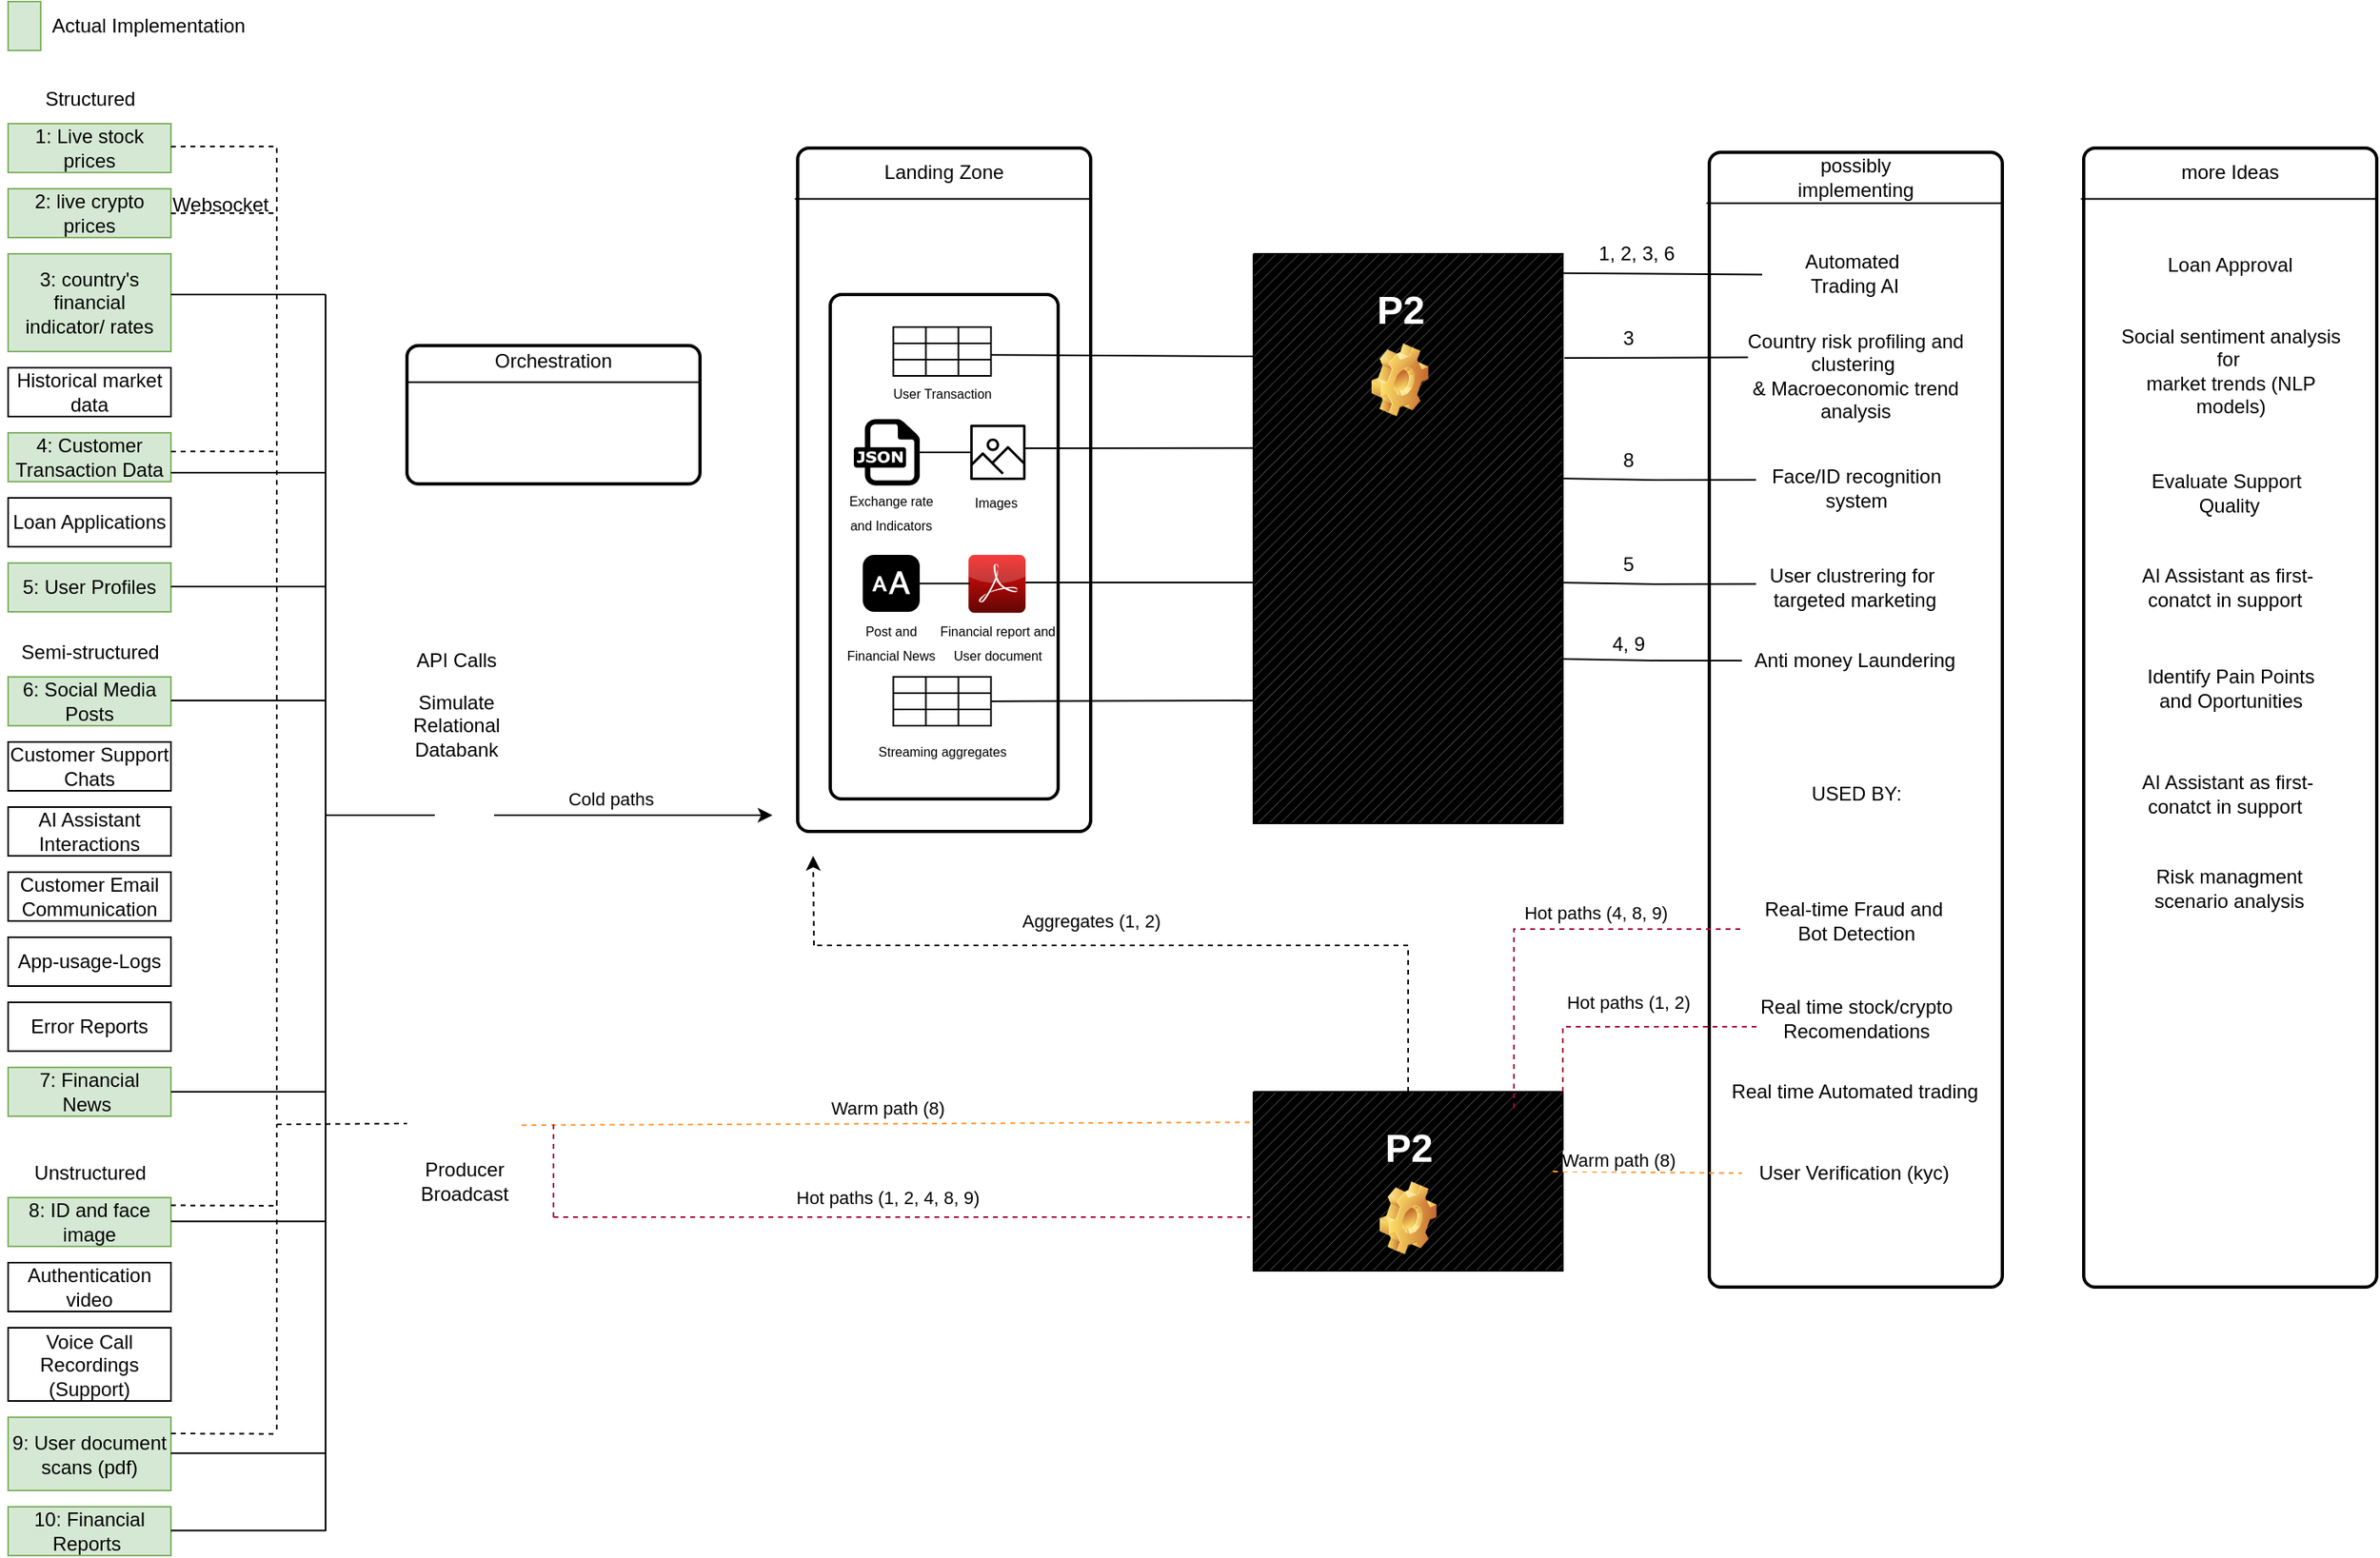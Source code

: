 <mxfile version="26.2.2">
  <diagram id="OXweIwcM642nCzn_Ex3O" name="Page-1">
    <mxGraphModel dx="1428" dy="2041" grid="1" gridSize="10" guides="1" tooltips="1" connect="1" arrows="1" fold="1" page="1" pageScale="1" pageWidth="1600" pageHeight="1200" math="0" shadow="0">
      <root>
        <mxCell id="0" />
        <mxCell id="1" parent="0" />
        <mxCell id="rmjqJcoGJ74MZayaY6CU-1" value="Semi-structured" style="text;html=1;align=center;verticalAlign=middle;resizable=0;points=[];autosize=1;strokeColor=none;fillColor=none;" parent="1" vertex="1">
          <mxGeometry x="30" y="355" width="110" height="30" as="geometry" />
        </mxCell>
        <mxCell id="rmjqJcoGJ74MZayaY6CU-3" value="Structured" style="text;html=1;align=center;verticalAlign=middle;resizable=0;points=[];autosize=1;strokeColor=none;fillColor=none;" parent="1" vertex="1">
          <mxGeometry x="45" y="15" width="80" height="30" as="geometry" />
        </mxCell>
        <mxCell id="rmjqJcoGJ74MZayaY6CU-4" value="Unstructured" style="text;html=1;align=center;verticalAlign=middle;resizable=0;points=[];autosize=1;strokeColor=none;fillColor=none;" parent="1" vertex="1">
          <mxGeometry x="40" y="675" width="90" height="30" as="geometry" />
        </mxCell>
        <mxCell id="rmjqJcoGJ74MZayaY6CU-5" value="" style="shape=image;verticalLabelPosition=bottom;labelBackgroundColor=default;verticalAlign=top;aspect=fixed;imageAspect=0;image=https://digitalis.io/wp-content/uploads/2020/12/Kafka600x340.jpg;" parent="1" vertex="1">
          <mxGeometry x="280" y="640" width="70.58" height="40" as="geometry" />
        </mxCell>
        <mxCell id="rmjqJcoGJ74MZayaY6CU-8" value="" style="shape=image;verticalLabelPosition=bottom;labelBackgroundColor=default;verticalAlign=top;aspect=fixed;imageAspect=0;image=https://upload.wikimedia.org/wikipedia/commons/thumb/c/c3/Python-logo-notext.svg/800px-Python-logo-notext.svg.png;" parent="1" vertex="1">
          <mxGeometry x="297.07" y="450" width="36.45" height="40" as="geometry" />
        </mxCell>
        <mxCell id="rmjqJcoGJ74MZayaY6CU-9" value="" style="endArrow=none;dashed=1;html=1;rounded=0;" parent="1" edge="1">
          <mxGeometry width="50" height="50" relative="1" as="geometry">
            <mxPoint x="200" y="660" as="sourcePoint" />
            <mxPoint x="280" y="659.5" as="targetPoint" />
          </mxGeometry>
        </mxCell>
        <mxCell id="rmjqJcoGJ74MZayaY6CU-10" value="" style="endArrow=none;html=1;rounded=0;entryX=0;entryY=0.5;entryDx=0;entryDy=0;" parent="1" target="rmjqJcoGJ74MZayaY6CU-8" edge="1">
          <mxGeometry width="50" height="50" relative="1" as="geometry">
            <mxPoint x="230" y="470" as="sourcePoint" />
            <mxPoint x="280" y="340" as="targetPoint" />
          </mxGeometry>
        </mxCell>
        <mxCell id="rmjqJcoGJ74MZayaY6CU-11" value="1: Live stock prices" style="rounded=0;whiteSpace=wrap;html=1;fillColor=#d5e8d4;strokeColor=#82b366;" parent="1" vertex="1">
          <mxGeometry x="35" y="45" width="100" height="30" as="geometry" />
        </mxCell>
        <mxCell id="rmjqJcoGJ74MZayaY6CU-12" value="3: country&#39;s financial indicator/&lt;span style=&quot;background-color: transparent; color: light-dark(rgb(0, 0, 0), rgb(255, 255, 255));&quot;&gt;&amp;nbsp;rates&lt;/span&gt;" style="rounded=0;whiteSpace=wrap;html=1;fillColor=#d5e8d4;strokeColor=#82b366;" parent="1" vertex="1">
          <mxGeometry x="35" y="125" width="100" height="60" as="geometry" />
        </mxCell>
        <mxCell id="rmjqJcoGJ74MZayaY6CU-13" value="Historical market data" style="rounded=0;whiteSpace=wrap;html=1;" parent="1" vertex="1">
          <mxGeometry x="35" y="195" width="100" height="30" as="geometry" />
        </mxCell>
        <mxCell id="rmjqJcoGJ74MZayaY6CU-14" value="4: Customer Transaction Data" style="rounded=0;whiteSpace=wrap;html=1;fillColor=#d5e8d4;strokeColor=#82b366;" parent="1" vertex="1">
          <mxGeometry x="35" y="235" width="100" height="30" as="geometry" />
        </mxCell>
        <mxCell id="rmjqJcoGJ74MZayaY6CU-15" value="Loan Applications" style="rounded=0;whiteSpace=wrap;html=1;" parent="1" vertex="1">
          <mxGeometry x="35" y="275" width="100" height="30" as="geometry" />
        </mxCell>
        <mxCell id="rmjqJcoGJ74MZayaY6CU-16" value="User profiles" style="rounded=0;whiteSpace=wrap;html=1;" parent="1" vertex="1">
          <mxGeometry x="35" y="315" width="100" height="30" as="geometry" />
        </mxCell>
        <mxCell id="rmjqJcoGJ74MZayaY6CU-17" value="2: live crypto prices" style="rounded=0;whiteSpace=wrap;html=1;fillColor=#d5e8d4;strokeColor=#82b366;" parent="1" vertex="1">
          <mxGeometry x="35" y="85" width="100" height="30" as="geometry" />
        </mxCell>
        <mxCell id="rmjqJcoGJ74MZayaY6CU-22" value="" style="rounded=1;whiteSpace=wrap;html=1;absoluteArcSize=1;arcSize=14;strokeWidth=2;" parent="1" vertex="1">
          <mxGeometry x="520" y="60" width="180" height="420" as="geometry" />
        </mxCell>
        <mxCell id="rmjqJcoGJ74MZayaY6CU-24" value="Landing Zone" style="text;html=1;align=center;verticalAlign=middle;whiteSpace=wrap;rounded=0;" parent="1" vertex="1">
          <mxGeometry x="560" y="60" width="100" height="30" as="geometry" />
        </mxCell>
        <mxCell id="rmjqJcoGJ74MZayaY6CU-25" value="" style="rounded=1;whiteSpace=wrap;html=1;absoluteArcSize=1;arcSize=14;strokeWidth=2;" parent="1" vertex="1">
          <mxGeometry x="540" y="150" width="140" height="310" as="geometry" />
        </mxCell>
        <mxCell id="rmjqJcoGJ74MZayaY6CU-26" value="" style="shape=partialRectangle;whiteSpace=wrap;html=1;right=0;top=0;bottom=0;fillColor=none;routingCenterX=-0.5;rotation=90;" parent="1" vertex="1">
          <mxGeometry x="601.25" y="8.75" width="15" height="180" as="geometry" />
        </mxCell>
        <mxCell id="rmjqJcoGJ74MZayaY6CU-27" value="" style="shape=image;verticalLabelPosition=bottom;labelBackgroundColor=default;verticalAlign=top;aspect=fixed;imageAspect=0;image=https://www.databricks.com/wp-content/uploads/2019/09/delta-lake-logo.png;" parent="1" vertex="1">
          <mxGeometry x="585.49" y="100" width="49.01" height="40" as="geometry" />
        </mxCell>
        <mxCell id="rmjqJcoGJ74MZayaY6CU-28" value="Social Media posts" style="rounded=0;whiteSpace=wrap;html=1;" parent="1" vertex="1">
          <mxGeometry x="35" y="385" width="100" height="30" as="geometry" />
        </mxCell>
        <mxCell id="rmjqJcoGJ74MZayaY6CU-29" value="Customer Support Chats" style="rounded=0;whiteSpace=wrap;html=1;" parent="1" vertex="1">
          <mxGeometry x="35" y="425" width="100" height="30" as="geometry" />
        </mxCell>
        <mxCell id="rmjqJcoGJ74MZayaY6CU-30" value="AI Assistant Interactions" style="rounded=0;whiteSpace=wrap;html=1;" parent="1" vertex="1">
          <mxGeometry x="35" y="465" width="100" height="30" as="geometry" />
        </mxCell>
        <mxCell id="rmjqJcoGJ74MZayaY6CU-31" value="Customer Email Communication" style="rounded=0;whiteSpace=wrap;html=1;" parent="1" vertex="1">
          <mxGeometry x="35" y="505" width="100" height="30" as="geometry" />
        </mxCell>
        <mxCell id="rmjqJcoGJ74MZayaY6CU-32" value="App-usage-Logs" style="rounded=0;whiteSpace=wrap;html=1;" parent="1" vertex="1">
          <mxGeometry x="35" y="545" width="100" height="30" as="geometry" />
        </mxCell>
        <mxCell id="rmjqJcoGJ74MZayaY6CU-33" value="Error Reports" style="rounded=0;whiteSpace=wrap;html=1;" parent="1" vertex="1">
          <mxGeometry x="35" y="585" width="100" height="30" as="geometry" />
        </mxCell>
        <mxCell id="rmjqJcoGJ74MZayaY6CU-34" value="7: Financial News&amp;nbsp;" style="rounded=0;whiteSpace=wrap;html=1;fillColor=#d5e8d4;strokeColor=#82b366;" parent="1" vertex="1">
          <mxGeometry x="35" y="625" width="100" height="30" as="geometry" />
        </mxCell>
        <mxCell id="rmjqJcoGJ74MZayaY6CU-35" value="8: ID and face image" style="rounded=0;whiteSpace=wrap;html=1;fillColor=#d5e8d4;strokeColor=#82b366;" parent="1" vertex="1">
          <mxGeometry x="35" y="705" width="100" height="30" as="geometry" />
        </mxCell>
        <mxCell id="rmjqJcoGJ74MZayaY6CU-36" value="Authentication video" style="rounded=0;whiteSpace=wrap;html=1;imageWidth=24;" parent="1" vertex="1">
          <mxGeometry x="35" y="745" width="100" height="30" as="geometry" />
        </mxCell>
        <mxCell id="rmjqJcoGJ74MZayaY6CU-37" value="Voice Call Recordings (Support)" style="rounded=0;whiteSpace=wrap;html=1;" parent="1" vertex="1">
          <mxGeometry x="35" y="785" width="100" height="45" as="geometry" />
        </mxCell>
        <mxCell id="rmjqJcoGJ74MZayaY6CU-38" value="" style="rounded=1;whiteSpace=wrap;html=1;absoluteArcSize=1;arcSize=14;strokeWidth=2;" parent="1" vertex="1">
          <mxGeometry x="280" y="181.38" width="180" height="85" as="geometry" />
        </mxCell>
        <mxCell id="rmjqJcoGJ74MZayaY6CU-39" value="" style="shape=partialRectangle;whiteSpace=wrap;html=1;right=0;top=0;bottom=0;fillColor=none;routingCenterX=-0.5;rotation=90;" parent="1" vertex="1">
          <mxGeometry x="362.5" y="121.38" width="15" height="180" as="geometry" />
        </mxCell>
        <mxCell id="rmjqJcoGJ74MZayaY6CU-40" value="Orchestration" style="text;html=1;align=center;verticalAlign=middle;whiteSpace=wrap;rounded=0;" parent="1" vertex="1">
          <mxGeometry x="320" y="176.38" width="100" height="30" as="geometry" />
        </mxCell>
        <mxCell id="rmjqJcoGJ74MZayaY6CU-41" value="" style="shape=image;verticalLabelPosition=bottom;labelBackgroundColor=default;verticalAlign=top;aspect=fixed;imageAspect=0;image=https://upload.wikimedia.org/wikipedia/commons/d/de/AirflowLogo.png;" parent="1" vertex="1">
          <mxGeometry x="331.2" y="216.38" width="77.59" height="30" as="geometry" />
        </mxCell>
        <mxCell id="rmjqJcoGJ74MZayaY6CU-42" value="" style="verticalLabelPosition=bottom;verticalAlign=top;html=1;shape=mxgraph.basic.patternFillRect;fillStyle=diag;step=5;fillStrokeWidth=0.2;fillStrokeColor=#dddddd;strokeColor=none;fillColor=#000000;fontStyle=1;fontSize=28;" parent="1" vertex="1">
          <mxGeometry x="800" y="640" width="190" height="110" as="geometry" />
        </mxCell>
        <mxCell id="rmjqJcoGJ74MZayaY6CU-43" value="P2" style="text;strokeColor=none;fillColor=none;html=1;fontSize=24;fontStyle=1;verticalAlign=middle;align=center;fontColor=#FFFFFF;" parent="1" vertex="1">
          <mxGeometry x="852.5" y="655" width="85" height="40" as="geometry" />
        </mxCell>
        <mxCell id="rmjqJcoGJ74MZayaY6CU-47" value="9: User document scans (pdf)" style="rounded=0;whiteSpace=wrap;html=1;imageWidth=24;fillColor=#d5e8d4;strokeColor=#82b366;" parent="1" vertex="1">
          <mxGeometry x="35" y="840" width="100" height="45" as="geometry" />
        </mxCell>
        <mxCell id="rmjqJcoGJ74MZayaY6CU-63" value="API Calls" style="text;html=1;align=center;verticalAlign=middle;resizable=0;points=[];autosize=1;strokeColor=none;fillColor=none;" parent="1" vertex="1">
          <mxGeometry x="275" y="360" width="70" height="30" as="geometry" />
        </mxCell>
        <mxCell id="rmjqJcoGJ74MZayaY6CU-65" value="&lt;div&gt;Simulate&lt;/div&gt;Relational&lt;div&gt;Databank&lt;/div&gt;" style="text;html=1;align=center;verticalAlign=middle;resizable=0;points=[];autosize=1;strokeColor=none;fillColor=none;" parent="1" vertex="1">
          <mxGeometry x="270" y="385" width="80" height="60" as="geometry" />
        </mxCell>
        <mxCell id="rmjqJcoGJ74MZayaY6CU-67" value="" style="shape=image;html=1;verticalLabelPosition=bottom;verticalAlign=top;imageAspect=0;image=img/clipart/Gear_128x128.png" parent="1" vertex="1">
          <mxGeometry x="877.5" y="695" width="35" height="45" as="geometry" />
        </mxCell>
        <mxCell id="rmjqJcoGJ74MZayaY6CU-69" value="" style="verticalLabelPosition=bottom;verticalAlign=top;html=1;shape=mxgraph.basic.patternFillRect;fillStyle=diag;step=5;fillStrokeWidth=0.2;fillStrokeColor=#dddddd;strokeColor=none;fillColor=#000000;fontStyle=1;fontSize=28;" parent="1" vertex="1">
          <mxGeometry x="800" y="125" width="190" height="350" as="geometry" />
        </mxCell>
        <mxCell id="rmjqJcoGJ74MZayaY6CU-70" value="P2" style="text;strokeColor=none;fillColor=none;html=1;fontSize=24;fontStyle=1;verticalAlign=middle;align=center;fontColor=#FFFFFF;" parent="1" vertex="1">
          <mxGeometry x="847.5" y="140" width="85" height="40" as="geometry" />
        </mxCell>
        <mxCell id="rmjqJcoGJ74MZayaY6CU-71" value="" style="shape=image;html=1;verticalLabelPosition=bottom;verticalAlign=top;imageAspect=0;image=img/clipart/Gear_128x128.png" parent="1" vertex="1">
          <mxGeometry x="872.5" y="180" width="35" height="45" as="geometry" />
        </mxCell>
        <mxCell id="rmjqJcoGJ74MZayaY6CU-72" value="10: Financial Reports&amp;nbsp;" style="rounded=0;whiteSpace=wrap;html=1;imageWidth=24;fillColor=#d5e8d4;strokeColor=#82b366;" parent="1" vertex="1">
          <mxGeometry x="35" y="895" width="100" height="30" as="geometry" />
        </mxCell>
        <mxCell id="IpHL5kCFcn3_bgYXH1wa-1" value="" style="endArrow=none;dashed=1;html=1;rounded=0;" parent="1" edge="1">
          <mxGeometry width="50" height="50" relative="1" as="geometry">
            <mxPoint x="200" y="60" as="sourcePoint" />
            <mxPoint x="200" y="660" as="targetPoint" />
          </mxGeometry>
        </mxCell>
        <mxCell id="IpHL5kCFcn3_bgYXH1wa-4" value="" style="endArrow=none;dashed=1;html=1;rounded=0;" parent="1" edge="1">
          <mxGeometry width="50" height="50" relative="1" as="geometry">
            <mxPoint x="135" y="59.07" as="sourcePoint" />
            <mxPoint x="200" y="59" as="targetPoint" />
          </mxGeometry>
        </mxCell>
        <mxCell id="IpHL5kCFcn3_bgYXH1wa-8" value="" style="endArrow=none;dashed=1;html=1;rounded=0;entryX=0.002;entryY=0.17;entryDx=0;entryDy=0;entryPerimeter=0;fillColor=#d80073;strokeColor=#FF9933;" parent="1" target="rmjqJcoGJ74MZayaY6CU-42" edge="1">
          <mxGeometry width="50" height="50" relative="1" as="geometry">
            <mxPoint x="350.58" y="660.5" as="sourcePoint" />
            <mxPoint x="430.58" y="660" as="targetPoint" />
          </mxGeometry>
        </mxCell>
        <mxCell id="ihgkQnxNwPSSJBQIqGD--87" value="Warm path (8)" style="edgeLabel;html=1;align=center;verticalAlign=middle;resizable=0;points=[];" parent="IpHL5kCFcn3_bgYXH1wa-8" vertex="1" connectable="0">
          <mxGeometry x="-0.032" y="3" relative="1" as="geometry">
            <mxPoint x="7" y="-7" as="offset" />
          </mxGeometry>
        </mxCell>
        <mxCell id="IpHL5kCFcn3_bgYXH1wa-9" value="" style="endArrow=none;dashed=1;html=1;rounded=0;fillColor=#d80073;strokeColor=#A50040;entryX=-0.011;entryY=0.7;entryDx=0;entryDy=0;entryPerimeter=0;" parent="1" edge="1" target="rmjqJcoGJ74MZayaY6CU-42">
          <mxGeometry width="50" height="50" relative="1" as="geometry">
            <mxPoint x="370" y="717" as="sourcePoint" />
            <mxPoint x="520" y="717" as="targetPoint" />
          </mxGeometry>
        </mxCell>
        <mxCell id="ihgkQnxNwPSSJBQIqGD--88" value="Hot paths (1, 2, 4, 8, 9)" style="edgeLabel;html=1;align=center;verticalAlign=middle;resizable=0;points=[];" parent="IpHL5kCFcn3_bgYXH1wa-9" vertex="1" connectable="0">
          <mxGeometry x="-0.599" y="5" relative="1" as="geometry">
            <mxPoint x="119" y="-7" as="offset" />
          </mxGeometry>
        </mxCell>
        <mxCell id="IpHL5kCFcn3_bgYXH1wa-10" value="" style="endArrow=none;dashed=1;html=1;rounded=0;fillColor=#d80073;strokeColor=#A50040;" parent="1" edge="1">
          <mxGeometry width="50" height="50" relative="1" as="geometry">
            <mxPoint x="370" y="660.03" as="sourcePoint" />
            <mxPoint x="370" y="719.96" as="targetPoint" />
          </mxGeometry>
        </mxCell>
        <mxCell id="IpHL5kCFcn3_bgYXH1wa-11" value="" style="endArrow=none;dashed=1;html=1;rounded=0;exitX=0.5;exitY=0;exitDx=0;exitDy=0;exitPerimeter=0;" parent="1" edge="1" source="rmjqJcoGJ74MZayaY6CU-42">
          <mxGeometry width="50" height="50" relative="1" as="geometry">
            <mxPoint x="370.0" y="660.75" as="sourcePoint" />
            <mxPoint x="530" y="550" as="targetPoint" />
            <Array as="points">
              <mxPoint x="895" y="550" />
              <mxPoint x="530" y="550" />
            </Array>
          </mxGeometry>
        </mxCell>
        <mxCell id="IpHL5kCFcn3_bgYXH1wa-15" value="" style="endArrow=classic;html=1;rounded=0;exitX=1;exitY=0.5;exitDx=0;exitDy=0;entryX=0;entryY=0.5;entryDx=0;entryDy=0;" parent="1" source="rmjqJcoGJ74MZayaY6CU-8" target="xRqy5EW2AZj9_taGgykV-7" edge="1">
          <mxGeometry width="50" height="50" relative="1" as="geometry">
            <mxPoint x="460" y="440" as="sourcePoint" />
            <mxPoint x="510" y="390" as="targetPoint" />
          </mxGeometry>
        </mxCell>
        <mxCell id="ihgkQnxNwPSSJBQIqGD--90" value="Cold paths" style="edgeLabel;html=1;align=center;verticalAlign=middle;resizable=0;points=[];" parent="IpHL5kCFcn3_bgYXH1wa-15" vertex="1" connectable="0">
          <mxGeometry x="-0.169" y="3" relative="1" as="geometry">
            <mxPoint y="-7" as="offset" />
          </mxGeometry>
        </mxCell>
        <mxCell id="IpHL5kCFcn3_bgYXH1wa-16" value="" style="endArrow=none;html=1;rounded=0;" parent="1" edge="1">
          <mxGeometry width="50" height="50" relative="1" as="geometry">
            <mxPoint x="230" y="910" as="sourcePoint" />
            <mxPoint x="230" y="150" as="targetPoint" />
          </mxGeometry>
        </mxCell>
        <mxCell id="IpHL5kCFcn3_bgYXH1wa-17" value="" style="endArrow=none;html=1;rounded=0;" parent="1" edge="1">
          <mxGeometry width="50" height="50" relative="1" as="geometry">
            <mxPoint x="135" y="150" as="sourcePoint" />
            <mxPoint x="230" y="150" as="targetPoint" />
          </mxGeometry>
        </mxCell>
        <mxCell id="IpHL5kCFcn3_bgYXH1wa-25" value="" style="endArrow=none;html=1;rounded=0;" parent="1" edge="1">
          <mxGeometry width="50" height="50" relative="1" as="geometry">
            <mxPoint x="135" y="719.57" as="sourcePoint" />
            <mxPoint x="230" y="719.57" as="targetPoint" />
          </mxGeometry>
        </mxCell>
        <mxCell id="IpHL5kCFcn3_bgYXH1wa-29" value="" style="endArrow=none;html=1;rounded=0;" parent="1" edge="1">
          <mxGeometry width="50" height="50" relative="1" as="geometry">
            <mxPoint x="135" y="862.07" as="sourcePoint" />
            <mxPoint x="230" y="862.07" as="targetPoint" />
          </mxGeometry>
        </mxCell>
        <mxCell id="IpHL5kCFcn3_bgYXH1wa-30" value="" style="endArrow=none;html=1;rounded=0;" parent="1" edge="1">
          <mxGeometry width="50" height="50" relative="1" as="geometry">
            <mxPoint x="135" y="909.57" as="sourcePoint" />
            <mxPoint x="230" y="909.57" as="targetPoint" />
          </mxGeometry>
        </mxCell>
        <mxCell id="IpHL5kCFcn3_bgYXH1wa-33" value="" style="endArrow=classic;html=1;rounded=0;dashed=1;entryX=0.5;entryY=1;entryDx=0;entryDy=0;" parent="1" edge="1" target="xRqy5EW2AZj9_taGgykV-7">
          <mxGeometry width="50" height="50" relative="1" as="geometry">
            <mxPoint x="530" y="550" as="sourcePoint" />
            <mxPoint x="520" y="421" as="targetPoint" />
          </mxGeometry>
        </mxCell>
        <mxCell id="ihgkQnxNwPSSJBQIqGD--89" value="Aggregates (1, 2)" style="edgeLabel;html=1;align=center;verticalAlign=middle;resizable=0;points=[];" parent="IpHL5kCFcn3_bgYXH1wa-33" vertex="1" connectable="0">
          <mxGeometry x="-0.518" relative="1" as="geometry">
            <mxPoint x="170" y="-2" as="offset" />
          </mxGeometry>
        </mxCell>
        <mxCell id="ihgkQnxNwPSSJBQIqGD--2" value="" style="rounded=0;whiteSpace=wrap;html=1;fillColor=#d5e8d4;strokeColor=#82b366;" parent="1" vertex="1">
          <mxGeometry x="35" y="-30" width="20" height="30" as="geometry" />
        </mxCell>
        <mxCell id="ihgkQnxNwPSSJBQIqGD--4" value="Actual Implementation" style="text;html=1;align=left;verticalAlign=middle;whiteSpace=wrap;rounded=0;" parent="1" vertex="1">
          <mxGeometry x="60" y="-30" width="140" height="30" as="geometry" />
        </mxCell>
        <mxCell id="ihgkQnxNwPSSJBQIqGD--5" value="" style="endArrow=none;dashed=1;html=1;rounded=0;" parent="1" edge="1">
          <mxGeometry width="50" height="50" relative="1" as="geometry">
            <mxPoint x="135" y="709.77" as="sourcePoint" />
            <mxPoint x="200" y="710" as="targetPoint" />
          </mxGeometry>
        </mxCell>
        <mxCell id="ihgkQnxNwPSSJBQIqGD--6" value="" style="endArrow=none;dashed=1;html=1;rounded=0;" parent="1" edge="1">
          <mxGeometry width="50" height="50" relative="1" as="geometry">
            <mxPoint x="200" y="710" as="sourcePoint" />
            <mxPoint x="200" y="660" as="targetPoint" />
          </mxGeometry>
        </mxCell>
        <mxCell id="ihgkQnxNwPSSJBQIqGD--7" value="" style="endArrow=none;dashed=1;html=1;rounded=0;" parent="1" edge="1">
          <mxGeometry width="50" height="50" relative="1" as="geometry">
            <mxPoint x="135" y="850.0" as="sourcePoint" />
            <mxPoint x="200" y="850.23" as="targetPoint" />
          </mxGeometry>
        </mxCell>
        <mxCell id="ihgkQnxNwPSSJBQIqGD--8" value="" style="endArrow=none;dashed=1;html=1;rounded=0;" parent="1" edge="1">
          <mxGeometry width="50" height="50" relative="1" as="geometry">
            <mxPoint x="200" y="847.5" as="sourcePoint" />
            <mxPoint x="200" y="700" as="targetPoint" />
          </mxGeometry>
        </mxCell>
        <mxCell id="ihgkQnxNwPSSJBQIqGD--11" value="" style="endArrow=none;html=1;rounded=0;" parent="1" edge="1">
          <mxGeometry width="50" height="50" relative="1" as="geometry">
            <mxPoint x="135" y="640" as="sourcePoint" />
            <mxPoint x="230" y="640" as="targetPoint" />
          </mxGeometry>
        </mxCell>
        <mxCell id="ihgkQnxNwPSSJBQIqGD--12" value="&lt;div&gt;Producer&lt;/div&gt;&lt;div&gt;Broadcast&lt;/div&gt;" style="text;html=1;align=center;verticalAlign=middle;resizable=0;points=[];autosize=1;strokeColor=none;fillColor=none;" parent="1" vertex="1">
          <mxGeometry x="275" y="675" width="80" height="40" as="geometry" />
        </mxCell>
        <mxCell id="ihgkQnxNwPSSJBQIqGD--13" value="" style="shape=table;startSize=0;container=1;collapsible=0;childLayout=tableLayout;fontSize=16;" parent="1" vertex="1">
          <mxGeometry x="578.75" y="170" width="60" height="30" as="geometry" />
        </mxCell>
        <mxCell id="ihgkQnxNwPSSJBQIqGD--14" value="" style="shape=tableRow;horizontal=0;startSize=0;swimlaneHead=0;swimlaneBody=0;strokeColor=inherit;top=0;left=0;bottom=0;right=0;collapsible=0;dropTarget=0;fillColor=none;points=[[0,0.5],[1,0.5]];portConstraint=eastwest;fontSize=16;" parent="ihgkQnxNwPSSJBQIqGD--13" vertex="1">
          <mxGeometry width="60" height="10" as="geometry" />
        </mxCell>
        <mxCell id="ihgkQnxNwPSSJBQIqGD--15" value="" style="shape=partialRectangle;html=1;whiteSpace=wrap;connectable=0;strokeColor=inherit;overflow=hidden;fillColor=none;top=0;left=0;bottom=0;right=0;pointerEvents=1;fontSize=16;" parent="ihgkQnxNwPSSJBQIqGD--14" vertex="1">
          <mxGeometry width="20" height="10" as="geometry">
            <mxRectangle width="20" height="10" as="alternateBounds" />
          </mxGeometry>
        </mxCell>
        <mxCell id="ihgkQnxNwPSSJBQIqGD--16" value="" style="shape=partialRectangle;html=1;whiteSpace=wrap;connectable=0;strokeColor=inherit;overflow=hidden;fillColor=none;top=0;left=0;bottom=0;right=0;pointerEvents=1;fontSize=16;" parent="ihgkQnxNwPSSJBQIqGD--14" vertex="1">
          <mxGeometry x="20" width="20" height="10" as="geometry">
            <mxRectangle width="20" height="10" as="alternateBounds" />
          </mxGeometry>
        </mxCell>
        <mxCell id="ihgkQnxNwPSSJBQIqGD--17" value="" style="shape=partialRectangle;html=1;whiteSpace=wrap;connectable=0;strokeColor=inherit;overflow=hidden;fillColor=none;top=0;left=0;bottom=0;right=0;pointerEvents=1;fontSize=16;" parent="ihgkQnxNwPSSJBQIqGD--14" vertex="1">
          <mxGeometry x="40" width="20" height="10" as="geometry">
            <mxRectangle width="20" height="10" as="alternateBounds" />
          </mxGeometry>
        </mxCell>
        <mxCell id="ihgkQnxNwPSSJBQIqGD--18" value="" style="shape=tableRow;horizontal=0;startSize=0;swimlaneHead=0;swimlaneBody=0;strokeColor=inherit;top=0;left=0;bottom=0;right=0;collapsible=0;dropTarget=0;fillColor=none;points=[[0,0.5],[1,0.5]];portConstraint=eastwest;fontSize=16;" parent="ihgkQnxNwPSSJBQIqGD--13" vertex="1">
          <mxGeometry y="10" width="60" height="10" as="geometry" />
        </mxCell>
        <mxCell id="ihgkQnxNwPSSJBQIqGD--19" value="" style="shape=partialRectangle;html=1;whiteSpace=wrap;connectable=0;strokeColor=inherit;overflow=hidden;fillColor=none;top=0;left=0;bottom=0;right=0;pointerEvents=1;fontSize=16;" parent="ihgkQnxNwPSSJBQIqGD--18" vertex="1">
          <mxGeometry width="20" height="10" as="geometry">
            <mxRectangle width="20" height="10" as="alternateBounds" />
          </mxGeometry>
        </mxCell>
        <mxCell id="ihgkQnxNwPSSJBQIqGD--20" value="" style="shape=partialRectangle;html=1;whiteSpace=wrap;connectable=0;strokeColor=inherit;overflow=hidden;fillColor=none;top=0;left=0;bottom=0;right=0;pointerEvents=1;fontSize=16;" parent="ihgkQnxNwPSSJBQIqGD--18" vertex="1">
          <mxGeometry x="20" width="20" height="10" as="geometry">
            <mxRectangle width="20" height="10" as="alternateBounds" />
          </mxGeometry>
        </mxCell>
        <mxCell id="ihgkQnxNwPSSJBQIqGD--21" value="" style="shape=partialRectangle;html=1;whiteSpace=wrap;connectable=0;strokeColor=inherit;overflow=hidden;fillColor=none;top=0;left=0;bottom=0;right=0;pointerEvents=1;fontSize=16;" parent="ihgkQnxNwPSSJBQIqGD--18" vertex="1">
          <mxGeometry x="40" width="20" height="10" as="geometry">
            <mxRectangle width="20" height="10" as="alternateBounds" />
          </mxGeometry>
        </mxCell>
        <mxCell id="ihgkQnxNwPSSJBQIqGD--22" value="" style="shape=tableRow;horizontal=0;startSize=0;swimlaneHead=0;swimlaneBody=0;strokeColor=inherit;top=0;left=0;bottom=0;right=0;collapsible=0;dropTarget=0;fillColor=none;points=[[0,0.5],[1,0.5]];portConstraint=eastwest;fontSize=16;" parent="ihgkQnxNwPSSJBQIqGD--13" vertex="1">
          <mxGeometry y="20" width="60" height="10" as="geometry" />
        </mxCell>
        <mxCell id="ihgkQnxNwPSSJBQIqGD--23" value="" style="shape=partialRectangle;html=1;whiteSpace=wrap;connectable=0;strokeColor=inherit;overflow=hidden;fillColor=none;top=0;left=0;bottom=0;right=0;pointerEvents=1;fontSize=16;" parent="ihgkQnxNwPSSJBQIqGD--22" vertex="1">
          <mxGeometry width="20" height="10" as="geometry">
            <mxRectangle width="20" height="10" as="alternateBounds" />
          </mxGeometry>
        </mxCell>
        <mxCell id="ihgkQnxNwPSSJBQIqGD--24" value="" style="shape=partialRectangle;html=1;whiteSpace=wrap;connectable=0;strokeColor=inherit;overflow=hidden;fillColor=none;top=0;left=0;bottom=0;right=0;pointerEvents=1;fontSize=16;" parent="ihgkQnxNwPSSJBQIqGD--22" vertex="1">
          <mxGeometry x="20" width="20" height="10" as="geometry">
            <mxRectangle width="20" height="10" as="alternateBounds" />
          </mxGeometry>
        </mxCell>
        <mxCell id="ihgkQnxNwPSSJBQIqGD--25" value="" style="shape=partialRectangle;html=1;whiteSpace=wrap;connectable=0;strokeColor=inherit;overflow=hidden;fillColor=none;top=0;left=0;bottom=0;right=0;pointerEvents=1;fontSize=16;" parent="ihgkQnxNwPSSJBQIqGD--22" vertex="1">
          <mxGeometry x="40" width="20" height="10" as="geometry">
            <mxRectangle width="20" height="10" as="alternateBounds" />
          </mxGeometry>
        </mxCell>
        <mxCell id="ihgkQnxNwPSSJBQIqGD--26" value="&lt;font style=&quot;font-size: 8px;&quot;&gt;User Transaction&lt;/font&gt;" style="text;html=1;align=center;verticalAlign=middle;whiteSpace=wrap;rounded=0;" parent="1" vertex="1">
          <mxGeometry x="549.63" y="195" width="118.25" height="30" as="geometry" />
        </mxCell>
        <mxCell id="ihgkQnxNwPSSJBQIqGD--28" value="" style="dashed=0;outlineConnect=0;html=1;align=center;labelPosition=center;verticalLabelPosition=bottom;verticalAlign=top;shape=mxgraph.weblogos.json" parent="1" vertex="1">
          <mxGeometry x="554.5" y="226.6" width="40.5" height="40.8" as="geometry" />
        </mxCell>
        <mxCell id="ihgkQnxNwPSSJBQIqGD--32" value="" style="html=1;strokeWidth=1;shadow=0;dashed=0;shape=mxgraph.ios7.misc.text_size;fillColor=light-dark(#000000, #37a0ff);strokeColor=none;buttonText=;strokeColor2=#222222;fontColor=#222222;fontSize=8;verticalLabelPosition=bottom;verticalAlign=top;align=center;sketch=0;" parent="1" vertex="1">
          <mxGeometry x="560" y="310" width="35" height="35" as="geometry" />
        </mxCell>
        <mxCell id="ihgkQnxNwPSSJBQIqGD--29" value="" style="sketch=0;outlineConnect=0;fontColor=#232F3E;gradientColor=none;fillColor=#000000;strokeColor=none;dashed=0;verticalLabelPosition=bottom;verticalAlign=top;align=center;html=1;fontSize=12;fontStyle=0;aspect=fixed;pointerEvents=1;shape=mxgraph.aws4.container_registry_image;" parent="1" vertex="1">
          <mxGeometry x="626" y="230" width="34" height="34" as="geometry" />
        </mxCell>
        <mxCell id="ihgkQnxNwPSSJBQIqGD--33" value="" style="dashed=0;outlineConnect=0;html=1;align=center;labelPosition=center;verticalLabelPosition=bottom;verticalAlign=top;shape=mxgraph.webicons.adobe_pdf;fillColor=#F40C0C;gradientColor=#610603" parent="1" vertex="1">
          <mxGeometry x="624.9" y="310" width="35.1" height="35.6" as="geometry" />
        </mxCell>
        <mxCell id="ihgkQnxNwPSSJBQIqGD--61" value="&lt;font style=&quot;font-size: 8px;&quot;&gt;Exchange rate and Indicators&lt;/font&gt;" style="text;html=1;align=center;verticalAlign=middle;whiteSpace=wrap;rounded=0;" parent="1" vertex="1">
          <mxGeometry x="545.37" y="270" width="64.62" height="25" as="geometry" />
        </mxCell>
        <mxCell id="ihgkQnxNwPSSJBQIqGD--62" value="&lt;span style=&quot;font-size: 8px;&quot;&gt;Images&lt;/span&gt;" style="text;html=1;align=center;verticalAlign=middle;whiteSpace=wrap;rounded=0;" parent="1" vertex="1">
          <mxGeometry x="607.45" y="264" width="70.01" height="25" as="geometry" />
        </mxCell>
        <mxCell id="ihgkQnxNwPSSJBQIqGD--63" value="&lt;font style=&quot;font-size: 8px;&quot;&gt;Post and Financial News&lt;/font&gt;" style="text;html=1;align=center;verticalAlign=middle;whiteSpace=wrap;rounded=0;" parent="1" vertex="1">
          <mxGeometry x="545.19" y="350" width="64.62" height="25" as="geometry" />
        </mxCell>
        <mxCell id="ihgkQnxNwPSSJBQIqGD--64" value="" style="shape=table;startSize=0;container=1;collapsible=0;childLayout=tableLayout;fontSize=16;" parent="1" vertex="1">
          <mxGeometry x="578.75" y="385" width="60" height="30" as="geometry" />
        </mxCell>
        <mxCell id="ihgkQnxNwPSSJBQIqGD--65" value="" style="shape=tableRow;horizontal=0;startSize=0;swimlaneHead=0;swimlaneBody=0;strokeColor=inherit;top=0;left=0;bottom=0;right=0;collapsible=0;dropTarget=0;fillColor=none;points=[[0,0.5],[1,0.5]];portConstraint=eastwest;fontSize=16;" parent="ihgkQnxNwPSSJBQIqGD--64" vertex="1">
          <mxGeometry width="60" height="10" as="geometry" />
        </mxCell>
        <mxCell id="ihgkQnxNwPSSJBQIqGD--66" value="" style="shape=partialRectangle;html=1;whiteSpace=wrap;connectable=0;strokeColor=inherit;overflow=hidden;fillColor=none;top=0;left=0;bottom=0;right=0;pointerEvents=1;fontSize=16;" parent="ihgkQnxNwPSSJBQIqGD--65" vertex="1">
          <mxGeometry width="20" height="10" as="geometry">
            <mxRectangle width="20" height="10" as="alternateBounds" />
          </mxGeometry>
        </mxCell>
        <mxCell id="ihgkQnxNwPSSJBQIqGD--67" value="" style="shape=partialRectangle;html=1;whiteSpace=wrap;connectable=0;strokeColor=inherit;overflow=hidden;fillColor=none;top=0;left=0;bottom=0;right=0;pointerEvents=1;fontSize=16;" parent="ihgkQnxNwPSSJBQIqGD--65" vertex="1">
          <mxGeometry x="20" width="20" height="10" as="geometry">
            <mxRectangle width="20" height="10" as="alternateBounds" />
          </mxGeometry>
        </mxCell>
        <mxCell id="ihgkQnxNwPSSJBQIqGD--68" value="" style="shape=partialRectangle;html=1;whiteSpace=wrap;connectable=0;strokeColor=inherit;overflow=hidden;fillColor=none;top=0;left=0;bottom=0;right=0;pointerEvents=1;fontSize=16;" parent="ihgkQnxNwPSSJBQIqGD--65" vertex="1">
          <mxGeometry x="40" width="20" height="10" as="geometry">
            <mxRectangle width="20" height="10" as="alternateBounds" />
          </mxGeometry>
        </mxCell>
        <mxCell id="ihgkQnxNwPSSJBQIqGD--69" value="" style="shape=tableRow;horizontal=0;startSize=0;swimlaneHead=0;swimlaneBody=0;strokeColor=inherit;top=0;left=0;bottom=0;right=0;collapsible=0;dropTarget=0;fillColor=none;points=[[0,0.5],[1,0.5]];portConstraint=eastwest;fontSize=16;" parent="ihgkQnxNwPSSJBQIqGD--64" vertex="1">
          <mxGeometry y="10" width="60" height="10" as="geometry" />
        </mxCell>
        <mxCell id="ihgkQnxNwPSSJBQIqGD--70" value="" style="shape=partialRectangle;html=1;whiteSpace=wrap;connectable=0;strokeColor=inherit;overflow=hidden;fillColor=none;top=0;left=0;bottom=0;right=0;pointerEvents=1;fontSize=16;" parent="ihgkQnxNwPSSJBQIqGD--69" vertex="1">
          <mxGeometry width="20" height="10" as="geometry">
            <mxRectangle width="20" height="10" as="alternateBounds" />
          </mxGeometry>
        </mxCell>
        <mxCell id="ihgkQnxNwPSSJBQIqGD--71" value="" style="shape=partialRectangle;html=1;whiteSpace=wrap;connectable=0;strokeColor=inherit;overflow=hidden;fillColor=none;top=0;left=0;bottom=0;right=0;pointerEvents=1;fontSize=16;" parent="ihgkQnxNwPSSJBQIqGD--69" vertex="1">
          <mxGeometry x="20" width="20" height="10" as="geometry">
            <mxRectangle width="20" height="10" as="alternateBounds" />
          </mxGeometry>
        </mxCell>
        <mxCell id="ihgkQnxNwPSSJBQIqGD--72" value="" style="shape=partialRectangle;html=1;whiteSpace=wrap;connectable=0;strokeColor=inherit;overflow=hidden;fillColor=none;top=0;left=0;bottom=0;right=0;pointerEvents=1;fontSize=16;" parent="ihgkQnxNwPSSJBQIqGD--69" vertex="1">
          <mxGeometry x="40" width="20" height="10" as="geometry">
            <mxRectangle width="20" height="10" as="alternateBounds" />
          </mxGeometry>
        </mxCell>
        <mxCell id="ihgkQnxNwPSSJBQIqGD--73" value="" style="shape=tableRow;horizontal=0;startSize=0;swimlaneHead=0;swimlaneBody=0;strokeColor=inherit;top=0;left=0;bottom=0;right=0;collapsible=0;dropTarget=0;fillColor=none;points=[[0,0.5],[1,0.5]];portConstraint=eastwest;fontSize=16;" parent="ihgkQnxNwPSSJBQIqGD--64" vertex="1">
          <mxGeometry y="20" width="60" height="10" as="geometry" />
        </mxCell>
        <mxCell id="ihgkQnxNwPSSJBQIqGD--74" value="" style="shape=partialRectangle;html=1;whiteSpace=wrap;connectable=0;strokeColor=inherit;overflow=hidden;fillColor=none;top=0;left=0;bottom=0;right=0;pointerEvents=1;fontSize=16;" parent="ihgkQnxNwPSSJBQIqGD--73" vertex="1">
          <mxGeometry width="20" height="10" as="geometry">
            <mxRectangle width="20" height="10" as="alternateBounds" />
          </mxGeometry>
        </mxCell>
        <mxCell id="ihgkQnxNwPSSJBQIqGD--75" value="" style="shape=partialRectangle;html=1;whiteSpace=wrap;connectable=0;strokeColor=inherit;overflow=hidden;fillColor=none;top=0;left=0;bottom=0;right=0;pointerEvents=1;fontSize=16;" parent="ihgkQnxNwPSSJBQIqGD--73" vertex="1">
          <mxGeometry x="20" width="20" height="10" as="geometry">
            <mxRectangle width="20" height="10" as="alternateBounds" />
          </mxGeometry>
        </mxCell>
        <mxCell id="ihgkQnxNwPSSJBQIqGD--76" value="" style="shape=partialRectangle;html=1;whiteSpace=wrap;connectable=0;strokeColor=inherit;overflow=hidden;fillColor=none;top=0;left=0;bottom=0;right=0;pointerEvents=1;fontSize=16;" parent="ihgkQnxNwPSSJBQIqGD--73" vertex="1">
          <mxGeometry x="40" width="20" height="10" as="geometry">
            <mxRectangle width="20" height="10" as="alternateBounds" />
          </mxGeometry>
        </mxCell>
        <mxCell id="ihgkQnxNwPSSJBQIqGD--77" value="&lt;font style=&quot;font-size: 8px;&quot;&gt;Financial report and User&amp;nbsp;&lt;/font&gt;&lt;span style=&quot;font-size: 8px;&quot;&gt;document&lt;/span&gt;" style="text;html=1;align=center;verticalAlign=middle;whiteSpace=wrap;rounded=0;" parent="1" vertex="1">
          <mxGeometry x="602.91" y="350" width="80.19" height="25" as="geometry" />
        </mxCell>
        <mxCell id="ihgkQnxNwPSSJBQIqGD--78" value="&lt;font style=&quot;font-size: 8px;&quot;&gt;Streaming aggregates&lt;/font&gt;" style="text;html=1;align=center;verticalAlign=middle;whiteSpace=wrap;rounded=0;" parent="1" vertex="1">
          <mxGeometry x="549.62" y="415" width="118.25" height="30" as="geometry" />
        </mxCell>
        <mxCell id="ihgkQnxNwPSSJBQIqGD--80" value="" style="endArrow=none;html=1;rounded=0;entryX=0;entryY=0.18;entryDx=0;entryDy=0;entryPerimeter=0;" parent="1" target="rmjqJcoGJ74MZayaY6CU-69" edge="1">
          <mxGeometry width="50" height="50" relative="1" as="geometry">
            <mxPoint x="638.75" y="187.08" as="sourcePoint" />
            <mxPoint x="733.75" y="187.08" as="targetPoint" />
          </mxGeometry>
        </mxCell>
        <mxCell id="ihgkQnxNwPSSJBQIqGD--81" value="" style="endArrow=none;html=1;rounded=0;" parent="1" edge="1">
          <mxGeometry width="50" height="50" relative="1" as="geometry">
            <mxPoint x="660" y="244.49" as="sourcePoint" />
            <mxPoint x="800" y="244.41" as="targetPoint" />
          </mxGeometry>
        </mxCell>
        <mxCell id="ihgkQnxNwPSSJBQIqGD--82" value="" style="endArrow=none;html=1;rounded=0;entryX=0.101;entryY=0.176;entryDx=0;entryDy=0;entryPerimeter=0;" parent="1" edge="1">
          <mxGeometry width="50" height="50" relative="1" as="geometry">
            <mxPoint x="660" y="327" as="sourcePoint" />
            <mxPoint x="800.25" y="327.02" as="targetPoint" />
          </mxGeometry>
        </mxCell>
        <mxCell id="ihgkQnxNwPSSJBQIqGD--83" value="" style="endArrow=none;html=1;rounded=0;entryX=0.101;entryY=0.176;entryDx=0;entryDy=0;entryPerimeter=0;exitX=1;exitY=0.5;exitDx=0;exitDy=0;" parent="1" source="ihgkQnxNwPSSJBQIqGD--69" edge="1">
          <mxGeometry width="50" height="50" relative="1" as="geometry">
            <mxPoint x="660" y="399.52" as="sourcePoint" />
            <mxPoint x="800.25" y="399.54" as="targetPoint" />
          </mxGeometry>
        </mxCell>
        <mxCell id="ihgkQnxNwPSSJBQIqGD--85" value="" style="endArrow=none;html=1;rounded=0;" parent="1" source="ihgkQnxNwPSSJBQIqGD--28" target="ihgkQnxNwPSSJBQIqGD--29" edge="1">
          <mxGeometry width="50" height="50" relative="1" as="geometry">
            <mxPoint x="595" y="244.49" as="sourcePoint" />
            <mxPoint x="735" y="244.41" as="targetPoint" />
          </mxGeometry>
        </mxCell>
        <mxCell id="ihgkQnxNwPSSJBQIqGD--86" value="" style="endArrow=none;html=1;rounded=0;" parent="1" edge="1">
          <mxGeometry width="50" height="50" relative="1" as="geometry">
            <mxPoint x="595" y="327.59" as="sourcePoint" />
            <mxPoint x="626" y="327.59" as="targetPoint" />
          </mxGeometry>
        </mxCell>
        <mxCell id="xRqy5EW2AZj9_taGgykV-1" value="5: User Profiles" style="rounded=0;whiteSpace=wrap;html=1;fillColor=#d5e8d4;strokeColor=#82b366;" vertex="1" parent="1">
          <mxGeometry x="35" y="315" width="100" height="30" as="geometry" />
        </mxCell>
        <mxCell id="xRqy5EW2AZj9_taGgykV-7" value="" style="shape=image;verticalLabelPosition=bottom;labelBackgroundColor=default;verticalAlign=top;aspect=fixed;imageAspect=0;image=https://seeklogo.com/images/S/spark-logo-ED2EE326E9-seeklogo.com.png;" vertex="1" parent="1">
          <mxGeometry x="504.5" y="445" width="50" height="50" as="geometry" />
        </mxCell>
        <mxCell id="xRqy5EW2AZj9_taGgykV-12" value="" style="rounded=1;whiteSpace=wrap;html=1;absoluteArcSize=1;arcSize=14;strokeWidth=2;" vertex="1" parent="1">
          <mxGeometry x="1080" y="62.63" width="180" height="697.37" as="geometry" />
        </mxCell>
        <mxCell id="xRqy5EW2AZj9_taGgykV-13" value="possibly implementing" style="text;html=1;align=center;verticalAlign=middle;whiteSpace=wrap;rounded=0;" vertex="1" parent="1">
          <mxGeometry x="1120" y="62.63" width="100" height="30" as="geometry" />
        </mxCell>
        <mxCell id="xRqy5EW2AZj9_taGgykV-14" value="" style="shape=partialRectangle;whiteSpace=wrap;html=1;right=0;top=0;bottom=0;fillColor=none;routingCenterX=-0.5;rotation=90;" vertex="1" parent="1">
          <mxGeometry x="1161.25" y="11.38" width="15" height="180" as="geometry" />
        </mxCell>
        <mxCell id="xRqy5EW2AZj9_taGgykV-15" value="User Verification (kyc)" style="text;html=1;align=center;verticalAlign=middle;whiteSpace=wrap;rounded=0;" vertex="1" parent="1">
          <mxGeometry x="1108.74" y="675" width="120.02" height="30" as="geometry" />
        </mxCell>
        <mxCell id="xRqy5EW2AZj9_taGgykV-19" value="Automated&amp;nbsp;&lt;div&gt;Trading AI&lt;/div&gt;" style="text;html=1;align=center;verticalAlign=middle;resizable=0;points=[];autosize=1;strokeColor=none;fillColor=none;" vertex="1" parent="1">
          <mxGeometry x="1128.75" y="117.37" width="80" height="40" as="geometry" />
        </mxCell>
        <mxCell id="xRqy5EW2AZj9_taGgykV-21" value="User clustrering for&amp;nbsp;&lt;div&gt;targeted marketing&lt;/div&gt;" style="text;html=1;align=center;verticalAlign=middle;resizable=0;points=[];autosize=1;strokeColor=none;fillColor=none;" vertex="1" parent="1">
          <mxGeometry x="1103.75" y="310" width="130" height="40" as="geometry" />
        </mxCell>
        <mxCell id="xRqy5EW2AZj9_taGgykV-22" value="Country risk profiling and clustering &#xa;&amp; Macroeconomic trend analysis" style="text;whiteSpace=wrap;align=center;" vertex="1" parent="1">
          <mxGeometry x="1085" y="165" width="170" height="30" as="geometry" />
        </mxCell>
        <mxCell id="xRqy5EW2AZj9_taGgykV-23" value="Anti money Laundering" style="text;html=1;align=center;verticalAlign=middle;resizable=0;points=[];autosize=1;strokeColor=none;fillColor=none;" vertex="1" parent="1">
          <mxGeometry x="1093.75" y="360" width="150" height="30" as="geometry" />
        </mxCell>
        <mxCell id="xRqy5EW2AZj9_taGgykV-25" value="" style="rounded=1;whiteSpace=wrap;html=1;absoluteArcSize=1;arcSize=14;strokeWidth=2;" vertex="1" parent="1">
          <mxGeometry x="1310" y="60" width="180" height="700" as="geometry" />
        </mxCell>
        <mxCell id="xRqy5EW2AZj9_taGgykV-26" value="more Ideas" style="text;html=1;align=center;verticalAlign=middle;whiteSpace=wrap;rounded=0;" vertex="1" parent="1">
          <mxGeometry x="1350" y="60.0" width="100" height="30" as="geometry" />
        </mxCell>
        <mxCell id="xRqy5EW2AZj9_taGgykV-27" value="" style="shape=partialRectangle;whiteSpace=wrap;html=1;right=0;top=0;bottom=0;fillColor=none;routingCenterX=-0.5;rotation=90;" vertex="1" parent="1">
          <mxGeometry x="1391.25" y="8.75" width="15" height="180" as="geometry" />
        </mxCell>
        <mxCell id="xRqy5EW2AZj9_taGgykV-28" value="Loan Approval" style="text;html=1;align=center;verticalAlign=middle;whiteSpace=wrap;rounded=0;" vertex="1" parent="1">
          <mxGeometry x="1345" y="117.37" width="110" height="30" as="geometry" />
        </mxCell>
        <mxCell id="xRqy5EW2AZj9_taGgykV-29" value="Social sentiment analysis for &#xa;market trends (NLP models)" style="text;whiteSpace=wrap;align=center;" vertex="1" parent="1">
          <mxGeometry x="1327.51" y="162.37" width="144.98" height="40" as="geometry" />
        </mxCell>
        <mxCell id="xRqy5EW2AZj9_taGgykV-30" value="Risk managment&lt;div&gt;scenario analysis&lt;/div&gt;" style="text;html=1;align=center;verticalAlign=middle;resizable=0;points=[];autosize=1;strokeColor=none;fillColor=none;" vertex="1" parent="1">
          <mxGeometry x="1338.74" y="495" width="120" height="40" as="geometry" />
        </mxCell>
        <mxCell id="xRqy5EW2AZj9_taGgykV-31" value="Evaluate Support&amp;nbsp;&lt;div&gt;Quality&lt;/div&gt;" style="text;html=1;align=center;verticalAlign=middle;resizable=0;points=[];autosize=1;strokeColor=none;fillColor=none;" vertex="1" parent="1">
          <mxGeometry x="1338.75" y="252.37" width="120" height="40" as="geometry" />
        </mxCell>
        <mxCell id="xRqy5EW2AZj9_taGgykV-32" value="AI Assistant as first-conatct in support&amp;nbsp;" style="text;html=1;align=center;verticalAlign=middle;whiteSpace=wrap;rounded=0;" vertex="1" parent="1">
          <mxGeometry x="1341.24" y="305.17" width="115.01" height="50" as="geometry" />
        </mxCell>
        <mxCell id="xRqy5EW2AZj9_taGgykV-33" value="Identify Pain Points&lt;div&gt;and Oportunities&lt;/div&gt;" style="text;html=1;align=center;verticalAlign=middle;resizable=0;points=[];autosize=1;strokeColor=none;fillColor=none;" vertex="1" parent="1">
          <mxGeometry x="1335" y="372.37" width="130" height="40" as="geometry" />
        </mxCell>
        <mxCell id="xRqy5EW2AZj9_taGgykV-34" value="AI Assistant as first-conatct in support&amp;nbsp;" style="text;html=1;align=center;verticalAlign=middle;whiteSpace=wrap;rounded=0;" vertex="1" parent="1">
          <mxGeometry x="1341.24" y="432.37" width="115.01" height="50" as="geometry" />
        </mxCell>
        <mxCell id="xRqy5EW2AZj9_taGgykV-36" value="" style="endArrow=none;dashed=1;html=1;rounded=0;" edge="1" parent="1">
          <mxGeometry width="50" height="50" relative="1" as="geometry">
            <mxPoint x="135" y="100.07" as="sourcePoint" />
            <mxPoint x="200" y="100" as="targetPoint" />
          </mxGeometry>
        </mxCell>
        <mxCell id="xRqy5EW2AZj9_taGgykV-37" value="" style="endArrow=none;dashed=1;html=1;rounded=0;" edge="1" parent="1">
          <mxGeometry width="50" height="50" relative="1" as="geometry">
            <mxPoint x="135" y="246.45" as="sourcePoint" />
            <mxPoint x="200" y="246.38" as="targetPoint" />
          </mxGeometry>
        </mxCell>
        <mxCell id="xRqy5EW2AZj9_taGgykV-38" value="" style="endArrow=none;html=1;rounded=0;" edge="1" parent="1">
          <mxGeometry width="50" height="50" relative="1" as="geometry">
            <mxPoint x="135" y="329.5" as="sourcePoint" />
            <mxPoint x="230" y="329.5" as="targetPoint" />
          </mxGeometry>
        </mxCell>
        <mxCell id="xRqy5EW2AZj9_taGgykV-39" value="" style="endArrow=none;html=1;rounded=0;" edge="1" parent="1">
          <mxGeometry width="50" height="50" relative="1" as="geometry">
            <mxPoint x="135" y="259.5" as="sourcePoint" />
            <mxPoint x="230" y="259.5" as="targetPoint" />
          </mxGeometry>
        </mxCell>
        <mxCell id="xRqy5EW2AZj9_taGgykV-40" value="6: Social Media Posts" style="rounded=0;whiteSpace=wrap;html=1;fillColor=#d5e8d4;strokeColor=#82b366;" vertex="1" parent="1">
          <mxGeometry x="35" y="385" width="100" height="30" as="geometry" />
        </mxCell>
        <mxCell id="xRqy5EW2AZj9_taGgykV-41" value="" style="endArrow=none;html=1;rounded=0;" edge="1" parent="1">
          <mxGeometry width="50" height="50" relative="1" as="geometry">
            <mxPoint x="135" y="399.5" as="sourcePoint" />
            <mxPoint x="230" y="399.5" as="targetPoint" />
          </mxGeometry>
        </mxCell>
        <mxCell id="xRqy5EW2AZj9_taGgykV-42" value="Real time Automated trading" style="text;html=1;align=center;verticalAlign=middle;resizable=0;points=[];autosize=1;strokeColor=none;fillColor=none;" vertex="1" parent="1">
          <mxGeometry x="1083.75" y="625" width="170" height="30" as="geometry" />
        </mxCell>
        <mxCell id="xRqy5EW2AZj9_taGgykV-44" value="Real time stock/crypto &lt;br&gt;Recomendations" style="text;html=1;align=center;verticalAlign=middle;resizable=0;points=[];autosize=1;strokeColor=none;fillColor=none;" vertex="1" parent="1">
          <mxGeometry x="1100" y="575" width="140" height="40" as="geometry" />
        </mxCell>
        <mxCell id="xRqy5EW2AZj9_taGgykV-45" value="Real-time Fraud and&amp;nbsp;&lt;div&gt;Bot Detection&lt;/div&gt;" style="text;html=1;align=center;verticalAlign=middle;whiteSpace=wrap;rounded=0;" vertex="1" parent="1">
          <mxGeometry x="1082.51" y="520" width="174.99" height="30" as="geometry" />
        </mxCell>
        <mxCell id="xRqy5EW2AZj9_taGgykV-46" value="" style="endArrow=none;dashed=1;html=1;rounded=0;fillColor=#d80073;strokeColor=#FF9933;exitX=0.968;exitY=0.445;exitDx=0;exitDy=0;exitPerimeter=0;" edge="1" parent="1" source="rmjqJcoGJ74MZayaY6CU-42">
          <mxGeometry width="50" height="50" relative="1" as="geometry">
            <mxPoint x="775.58" y="863.25" as="sourcePoint" />
            <mxPoint x="1100" y="690" as="targetPoint" />
          </mxGeometry>
        </mxCell>
        <mxCell id="xRqy5EW2AZj9_taGgykV-47" value="Warm path (8)" style="edgeLabel;html=1;align=center;verticalAlign=middle;resizable=0;points=[];" vertex="1" connectable="0" parent="xRqy5EW2AZj9_taGgykV-46">
          <mxGeometry x="-0.032" y="3" relative="1" as="geometry">
            <mxPoint x="-16" y="-5" as="offset" />
          </mxGeometry>
        </mxCell>
        <mxCell id="xRqy5EW2AZj9_taGgykV-48" value="" style="endArrow=none;dashed=1;html=1;rounded=0;fillColor=#d80073;strokeColor=#A50040;entryX=0.1;entryY=0.667;entryDx=0;entryDy=0;entryPerimeter=0;" edge="1" parent="1" target="xRqy5EW2AZj9_taGgykV-45">
          <mxGeometry width="50" height="50" relative="1" as="geometry">
            <mxPoint x="960" y="650" as="sourcePoint" />
            <mxPoint x="1100" y="850" as="targetPoint" />
            <Array as="points">
              <mxPoint x="960" y="640" />
              <mxPoint x="960" y="540" />
            </Array>
          </mxGeometry>
        </mxCell>
        <mxCell id="xRqy5EW2AZj9_taGgykV-49" value="Hot paths (4, 8, 9)" style="edgeLabel;html=1;align=center;verticalAlign=middle;resizable=0;points=[];" vertex="1" connectable="0" parent="xRqy5EW2AZj9_taGgykV-48">
          <mxGeometry x="-0.599" y="5" relative="1" as="geometry">
            <mxPoint x="55" y="-70" as="offset" />
          </mxGeometry>
        </mxCell>
        <mxCell id="xRqy5EW2AZj9_taGgykV-50" value="" style="endArrow=none;dashed=1;html=1;rounded=0;fillColor=#d80073;strokeColor=#A50040;exitX=1;exitY=0;exitDx=0;exitDy=0;exitPerimeter=0;" edge="1" parent="1" source="rmjqJcoGJ74MZayaY6CU-42">
          <mxGeometry width="50" height="50" relative="1" as="geometry">
            <mxPoint x="970" y="660" as="sourcePoint" />
            <mxPoint x="1110" y="600" as="targetPoint" />
            <Array as="points">
              <mxPoint x="990" y="600" />
              <mxPoint x="1110" y="600" />
            </Array>
          </mxGeometry>
        </mxCell>
        <mxCell id="xRqy5EW2AZj9_taGgykV-51" value="Hot paths (1, 2)" style="edgeLabel;html=1;align=center;verticalAlign=middle;resizable=0;points=[];" vertex="1" connectable="0" parent="xRqy5EW2AZj9_taGgykV-50">
          <mxGeometry x="-0.599" y="5" relative="1" as="geometry">
            <mxPoint x="45" y="-23" as="offset" />
          </mxGeometry>
        </mxCell>
        <mxCell id="xRqy5EW2AZj9_taGgykV-52" value="Face/ID recognition&lt;div&gt;system&lt;/div&gt;" style="text;html=1;align=center;verticalAlign=middle;resizable=0;points=[];autosize=1;strokeColor=none;fillColor=none;" vertex="1" parent="1">
          <mxGeometry x="1105" y="249" width="130" height="40" as="geometry" />
        </mxCell>
        <mxCell id="xRqy5EW2AZj9_taGgykV-53" value="" style="endArrow=none;html=1;rounded=0;" edge="1" parent="1">
          <mxGeometry width="50" height="50" relative="1" as="geometry">
            <mxPoint x="986.24" y="263" as="sourcePoint" />
            <mxPoint x="1108.74" y="263.88" as="targetPoint" />
            <Array as="points">
              <mxPoint x="1046.24" y="264" />
            </Array>
          </mxGeometry>
        </mxCell>
        <mxCell id="xRqy5EW2AZj9_taGgykV-54" value="8" style="text;html=1;align=center;verticalAlign=middle;resizable=0;points=[];autosize=1;strokeColor=none;fillColor=none;" vertex="1" parent="1">
          <mxGeometry x="1015" y="237.4" width="30" height="30" as="geometry" />
        </mxCell>
        <mxCell id="xRqy5EW2AZj9_taGgykV-55" value="" style="endArrow=none;html=1;rounded=0;exitX=1.005;exitY=0.183;exitDx=0;exitDy=0;exitPerimeter=0;" edge="1" parent="1" source="rmjqJcoGJ74MZayaY6CU-69">
          <mxGeometry width="50" height="50" relative="1" as="geometry">
            <mxPoint x="981.25" y="187.75" as="sourcePoint" />
            <mxPoint x="1103.75" y="188.63" as="targetPoint" />
          </mxGeometry>
        </mxCell>
        <mxCell id="xRqy5EW2AZj9_taGgykV-57" value="" style="endArrow=none;html=1;rounded=0;" edge="1" parent="1">
          <mxGeometry width="50" height="50" relative="1" as="geometry">
            <mxPoint x="990" y="136.87" as="sourcePoint" />
            <mxPoint x="1112.5" y="137.75" as="targetPoint" />
          </mxGeometry>
        </mxCell>
        <mxCell id="xRqy5EW2AZj9_taGgykV-58" value="1, 2, 3, 6" style="text;html=1;align=center;verticalAlign=middle;resizable=0;points=[];autosize=1;strokeColor=none;fillColor=none;" vertex="1" parent="1">
          <mxGeometry x="1000" y="110" width="70" height="30" as="geometry" />
        </mxCell>
        <mxCell id="xRqy5EW2AZj9_taGgykV-60" value="3" style="text;html=1;align=center;verticalAlign=middle;resizable=0;points=[];autosize=1;strokeColor=none;fillColor=none;" vertex="1" parent="1">
          <mxGeometry x="1015" y="162.37" width="30" height="30" as="geometry" />
        </mxCell>
        <mxCell id="xRqy5EW2AZj9_taGgykV-61" value="" style="endArrow=none;html=1;rounded=0;" edge="1" parent="1">
          <mxGeometry width="50" height="50" relative="1" as="geometry">
            <mxPoint x="986.24" y="327" as="sourcePoint" />
            <mxPoint x="1108.74" y="327.88" as="targetPoint" />
            <Array as="points">
              <mxPoint x="1046.24" y="328" />
            </Array>
          </mxGeometry>
        </mxCell>
        <mxCell id="xRqy5EW2AZj9_taGgykV-62" value="" style="endArrow=none;html=1;rounded=0;" edge="1" parent="1">
          <mxGeometry width="50" height="50" relative="1" as="geometry">
            <mxPoint x="990" y="374" as="sourcePoint" />
            <mxPoint x="1100" y="375" as="targetPoint" />
            <Array as="points">
              <mxPoint x="1050" y="375" />
            </Array>
          </mxGeometry>
        </mxCell>
        <mxCell id="xRqy5EW2AZj9_taGgykV-63" value="4, 9" style="text;html=1;align=center;verticalAlign=middle;resizable=0;points=[];autosize=1;strokeColor=none;fillColor=none;" vertex="1" parent="1">
          <mxGeometry x="1010" y="350" width="40" height="30" as="geometry" />
        </mxCell>
        <mxCell id="xRqy5EW2AZj9_taGgykV-64" value="5" style="text;html=1;align=center;verticalAlign=middle;resizable=0;points=[];autosize=1;strokeColor=none;fillColor=none;" vertex="1" parent="1">
          <mxGeometry x="1015" y="301.38" width="30" height="30" as="geometry" />
        </mxCell>
        <mxCell id="xRqy5EW2AZj9_taGgykV-65" value="USED BY:" style="text;html=1;align=center;verticalAlign=middle;resizable=0;points=[];autosize=1;strokeColor=none;fillColor=none;" vertex="1" parent="1">
          <mxGeometry x="1130.01" y="442.37" width="80" height="30" as="geometry" />
        </mxCell>
        <mxCell id="xRqy5EW2AZj9_taGgykV-67" value="Websocket" style="text;html=1;align=center;verticalAlign=middle;resizable=0;points=[];autosize=1;strokeColor=none;fillColor=none;" vertex="1" parent="1">
          <mxGeometry x="125.0" y="80" width="80" height="30" as="geometry" />
        </mxCell>
      </root>
    </mxGraphModel>
  </diagram>
</mxfile>
